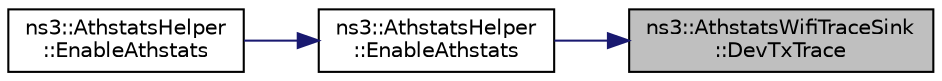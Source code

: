 digraph "ns3::AthstatsWifiTraceSink::DevTxTrace"
{
 // LATEX_PDF_SIZE
  edge [fontname="Helvetica",fontsize="10",labelfontname="Helvetica",labelfontsize="10"];
  node [fontname="Helvetica",fontsize="10",shape=record];
  rankdir="RL";
  Node1 [label="ns3::AthstatsWifiTraceSink\l::DevTxTrace",height=0.2,width=0.4,color="black", fillcolor="grey75", style="filled", fontcolor="black",tooltip="function to be called when the net device transmits a packet"];
  Node1 -> Node2 [dir="back",color="midnightblue",fontsize="10",style="solid",fontname="Helvetica"];
  Node2 [label="ns3::AthstatsHelper\l::EnableAthstats",height=0.2,width=0.4,color="black", fillcolor="white", style="filled",URL="$classns3_1_1_athstats_helper.html#aa8fa3e8309af2f6a7293b3b1364a6f8f",tooltip="Enable athstats."];
  Node2 -> Node3 [dir="back",color="midnightblue",fontsize="10",style="solid",fontname="Helvetica"];
  Node3 [label="ns3::AthstatsHelper\l::EnableAthstats",height=0.2,width=0.4,color="black", fillcolor="white", style="filled",URL="$classns3_1_1_athstats_helper.html#ad63d08e27368c0fa600cb94058d48711",tooltip="Enable athstats."];
}
